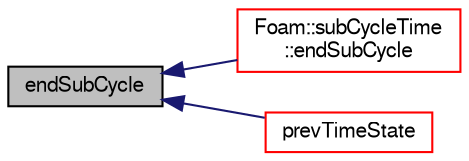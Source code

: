 digraph "endSubCycle"
{
  bgcolor="transparent";
  edge [fontname="FreeSans",fontsize="10",labelfontname="FreeSans",labelfontsize="10"];
  node [fontname="FreeSans",fontsize="10",shape=record];
  rankdir="LR";
  Node38257 [label="endSubCycle",height=0.2,width=0.4,color="black", fillcolor="grey75", style="filled", fontcolor="black"];
  Node38257 -> Node38258 [dir="back",color="midnightblue",fontsize="10",style="solid",fontname="FreeSans"];
  Node38258 [label="Foam::subCycleTime\l::endSubCycle",height=0.2,width=0.4,color="red",URL="$a26346.html#ac94c7ed4efd51aafabdcde36a49e57b8",tooltip="End the sub-cycling and reset the time-state. "];
  Node38257 -> Node38261 [dir="back",color="midnightblue",fontsize="10",style="solid",fontname="FreeSans"];
  Node38261 [label="prevTimeState",height=0.2,width=0.4,color="red",URL="$a26350.html#a138041e78b81df1eee147266c7470a96",tooltip="Return previous TimeState if time is being sub-cycled. "];
}

